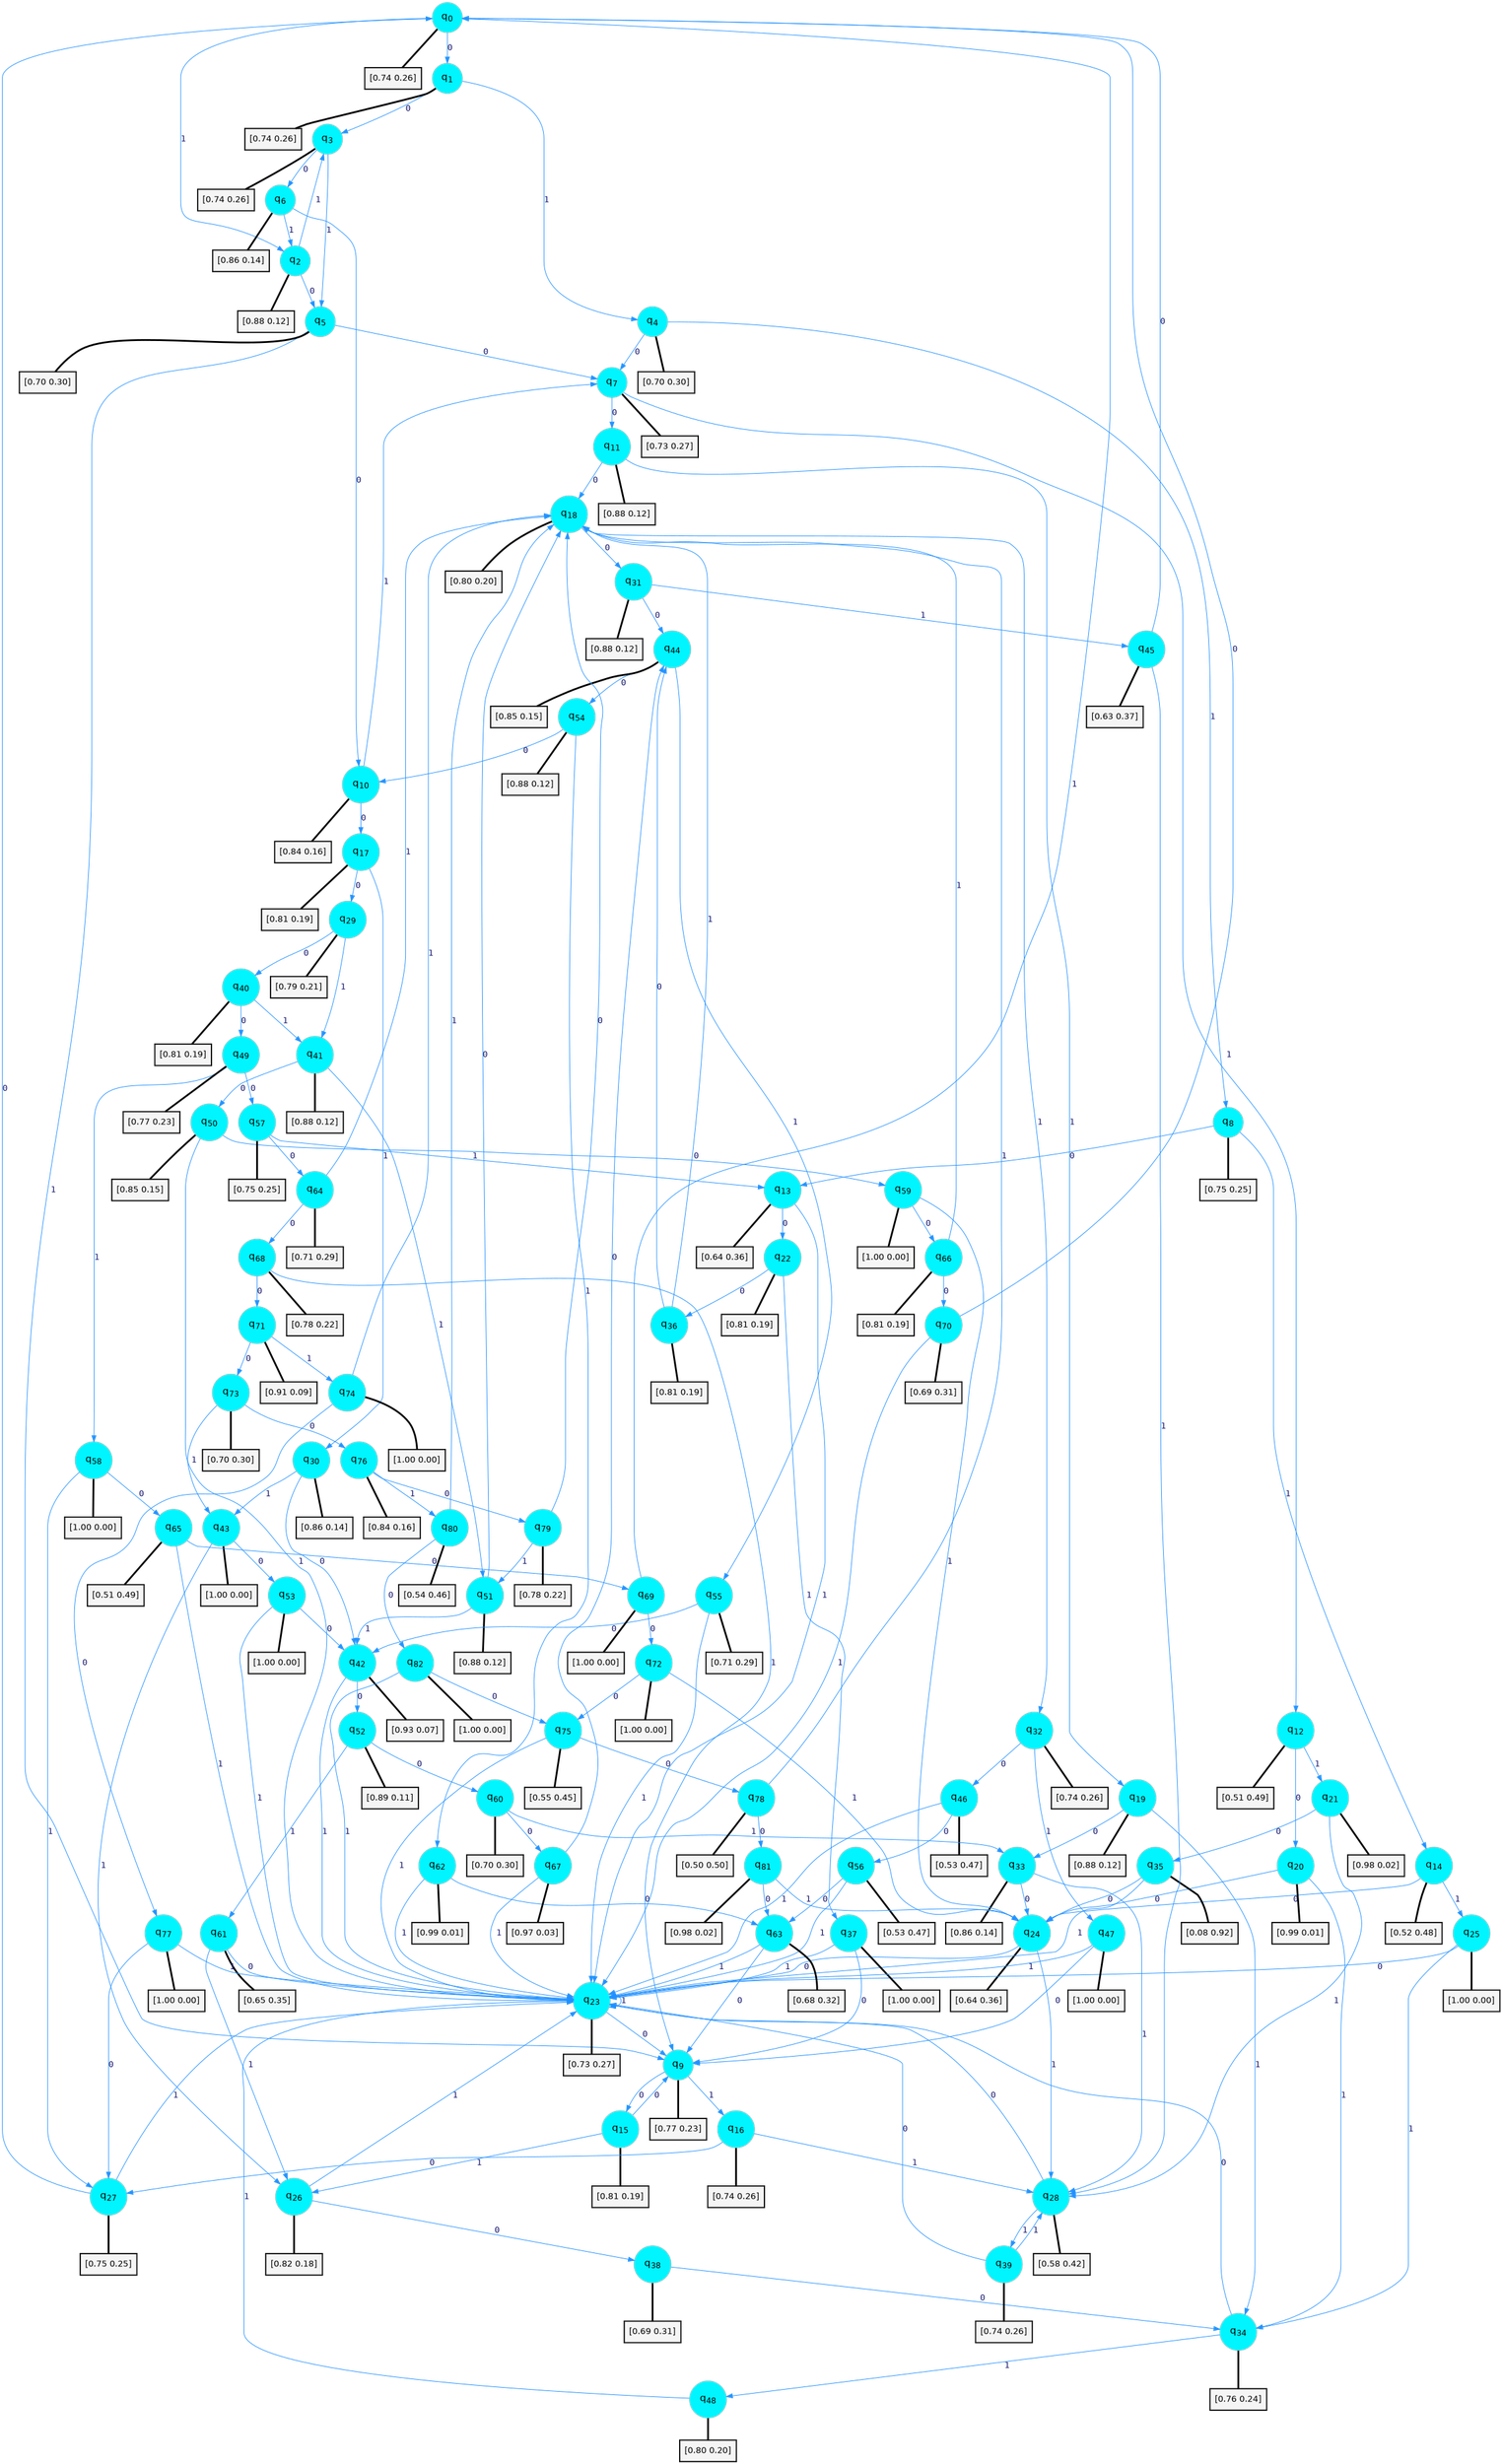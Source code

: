 digraph G {
graph [
bgcolor=transparent, dpi=300, rankdir=TD, size="40,25"];
node [
color=gray, fillcolor=turquoise1, fontcolor=black, fontname=Helvetica, fontsize=16, fontweight=bold, shape=circle, style=filled];
edge [
arrowsize=1, color=dodgerblue1, fontcolor=midnightblue, fontname=courier, fontweight=bold, penwidth=1, style=solid, weight=20];
0[label=<q<SUB>0</SUB>>];
1[label=<q<SUB>1</SUB>>];
2[label=<q<SUB>2</SUB>>];
3[label=<q<SUB>3</SUB>>];
4[label=<q<SUB>4</SUB>>];
5[label=<q<SUB>5</SUB>>];
6[label=<q<SUB>6</SUB>>];
7[label=<q<SUB>7</SUB>>];
8[label=<q<SUB>8</SUB>>];
9[label=<q<SUB>9</SUB>>];
10[label=<q<SUB>10</SUB>>];
11[label=<q<SUB>11</SUB>>];
12[label=<q<SUB>12</SUB>>];
13[label=<q<SUB>13</SUB>>];
14[label=<q<SUB>14</SUB>>];
15[label=<q<SUB>15</SUB>>];
16[label=<q<SUB>16</SUB>>];
17[label=<q<SUB>17</SUB>>];
18[label=<q<SUB>18</SUB>>];
19[label=<q<SUB>19</SUB>>];
20[label=<q<SUB>20</SUB>>];
21[label=<q<SUB>21</SUB>>];
22[label=<q<SUB>22</SUB>>];
23[label=<q<SUB>23</SUB>>];
24[label=<q<SUB>24</SUB>>];
25[label=<q<SUB>25</SUB>>];
26[label=<q<SUB>26</SUB>>];
27[label=<q<SUB>27</SUB>>];
28[label=<q<SUB>28</SUB>>];
29[label=<q<SUB>29</SUB>>];
30[label=<q<SUB>30</SUB>>];
31[label=<q<SUB>31</SUB>>];
32[label=<q<SUB>32</SUB>>];
33[label=<q<SUB>33</SUB>>];
34[label=<q<SUB>34</SUB>>];
35[label=<q<SUB>35</SUB>>];
36[label=<q<SUB>36</SUB>>];
37[label=<q<SUB>37</SUB>>];
38[label=<q<SUB>38</SUB>>];
39[label=<q<SUB>39</SUB>>];
40[label=<q<SUB>40</SUB>>];
41[label=<q<SUB>41</SUB>>];
42[label=<q<SUB>42</SUB>>];
43[label=<q<SUB>43</SUB>>];
44[label=<q<SUB>44</SUB>>];
45[label=<q<SUB>45</SUB>>];
46[label=<q<SUB>46</SUB>>];
47[label=<q<SUB>47</SUB>>];
48[label=<q<SUB>48</SUB>>];
49[label=<q<SUB>49</SUB>>];
50[label=<q<SUB>50</SUB>>];
51[label=<q<SUB>51</SUB>>];
52[label=<q<SUB>52</SUB>>];
53[label=<q<SUB>53</SUB>>];
54[label=<q<SUB>54</SUB>>];
55[label=<q<SUB>55</SUB>>];
56[label=<q<SUB>56</SUB>>];
57[label=<q<SUB>57</SUB>>];
58[label=<q<SUB>58</SUB>>];
59[label=<q<SUB>59</SUB>>];
60[label=<q<SUB>60</SUB>>];
61[label=<q<SUB>61</SUB>>];
62[label=<q<SUB>62</SUB>>];
63[label=<q<SUB>63</SUB>>];
64[label=<q<SUB>64</SUB>>];
65[label=<q<SUB>65</SUB>>];
66[label=<q<SUB>66</SUB>>];
67[label=<q<SUB>67</SUB>>];
68[label=<q<SUB>68</SUB>>];
69[label=<q<SUB>69</SUB>>];
70[label=<q<SUB>70</SUB>>];
71[label=<q<SUB>71</SUB>>];
72[label=<q<SUB>72</SUB>>];
73[label=<q<SUB>73</SUB>>];
74[label=<q<SUB>74</SUB>>];
75[label=<q<SUB>75</SUB>>];
76[label=<q<SUB>76</SUB>>];
77[label=<q<SUB>77</SUB>>];
78[label=<q<SUB>78</SUB>>];
79[label=<q<SUB>79</SUB>>];
80[label=<q<SUB>80</SUB>>];
81[label=<q<SUB>81</SUB>>];
82[label=<q<SUB>82</SUB>>];
83[label="[0.74 0.26]", shape=box,fontcolor=black, fontname=Helvetica, fontsize=14, penwidth=2, fillcolor=whitesmoke,color=black];
84[label="[0.74 0.26]", shape=box,fontcolor=black, fontname=Helvetica, fontsize=14, penwidth=2, fillcolor=whitesmoke,color=black];
85[label="[0.88 0.12]", shape=box,fontcolor=black, fontname=Helvetica, fontsize=14, penwidth=2, fillcolor=whitesmoke,color=black];
86[label="[0.74 0.26]", shape=box,fontcolor=black, fontname=Helvetica, fontsize=14, penwidth=2, fillcolor=whitesmoke,color=black];
87[label="[0.70 0.30]", shape=box,fontcolor=black, fontname=Helvetica, fontsize=14, penwidth=2, fillcolor=whitesmoke,color=black];
88[label="[0.70 0.30]", shape=box,fontcolor=black, fontname=Helvetica, fontsize=14, penwidth=2, fillcolor=whitesmoke,color=black];
89[label="[0.86 0.14]", shape=box,fontcolor=black, fontname=Helvetica, fontsize=14, penwidth=2, fillcolor=whitesmoke,color=black];
90[label="[0.73 0.27]", shape=box,fontcolor=black, fontname=Helvetica, fontsize=14, penwidth=2, fillcolor=whitesmoke,color=black];
91[label="[0.75 0.25]", shape=box,fontcolor=black, fontname=Helvetica, fontsize=14, penwidth=2, fillcolor=whitesmoke,color=black];
92[label="[0.77 0.23]", shape=box,fontcolor=black, fontname=Helvetica, fontsize=14, penwidth=2, fillcolor=whitesmoke,color=black];
93[label="[0.84 0.16]", shape=box,fontcolor=black, fontname=Helvetica, fontsize=14, penwidth=2, fillcolor=whitesmoke,color=black];
94[label="[0.88 0.12]", shape=box,fontcolor=black, fontname=Helvetica, fontsize=14, penwidth=2, fillcolor=whitesmoke,color=black];
95[label="[0.51 0.49]", shape=box,fontcolor=black, fontname=Helvetica, fontsize=14, penwidth=2, fillcolor=whitesmoke,color=black];
96[label="[0.64 0.36]", shape=box,fontcolor=black, fontname=Helvetica, fontsize=14, penwidth=2, fillcolor=whitesmoke,color=black];
97[label="[0.52 0.48]", shape=box,fontcolor=black, fontname=Helvetica, fontsize=14, penwidth=2, fillcolor=whitesmoke,color=black];
98[label="[0.81 0.19]", shape=box,fontcolor=black, fontname=Helvetica, fontsize=14, penwidth=2, fillcolor=whitesmoke,color=black];
99[label="[0.74 0.26]", shape=box,fontcolor=black, fontname=Helvetica, fontsize=14, penwidth=2, fillcolor=whitesmoke,color=black];
100[label="[0.81 0.19]", shape=box,fontcolor=black, fontname=Helvetica, fontsize=14, penwidth=2, fillcolor=whitesmoke,color=black];
101[label="[0.80 0.20]", shape=box,fontcolor=black, fontname=Helvetica, fontsize=14, penwidth=2, fillcolor=whitesmoke,color=black];
102[label="[0.88 0.12]", shape=box,fontcolor=black, fontname=Helvetica, fontsize=14, penwidth=2, fillcolor=whitesmoke,color=black];
103[label="[0.99 0.01]", shape=box,fontcolor=black, fontname=Helvetica, fontsize=14, penwidth=2, fillcolor=whitesmoke,color=black];
104[label="[0.98 0.02]", shape=box,fontcolor=black, fontname=Helvetica, fontsize=14, penwidth=2, fillcolor=whitesmoke,color=black];
105[label="[0.81 0.19]", shape=box,fontcolor=black, fontname=Helvetica, fontsize=14, penwidth=2, fillcolor=whitesmoke,color=black];
106[label="[0.73 0.27]", shape=box,fontcolor=black, fontname=Helvetica, fontsize=14, penwidth=2, fillcolor=whitesmoke,color=black];
107[label="[0.64 0.36]", shape=box,fontcolor=black, fontname=Helvetica, fontsize=14, penwidth=2, fillcolor=whitesmoke,color=black];
108[label="[1.00 0.00]", shape=box,fontcolor=black, fontname=Helvetica, fontsize=14, penwidth=2, fillcolor=whitesmoke,color=black];
109[label="[0.82 0.18]", shape=box,fontcolor=black, fontname=Helvetica, fontsize=14, penwidth=2, fillcolor=whitesmoke,color=black];
110[label="[0.75 0.25]", shape=box,fontcolor=black, fontname=Helvetica, fontsize=14, penwidth=2, fillcolor=whitesmoke,color=black];
111[label="[0.58 0.42]", shape=box,fontcolor=black, fontname=Helvetica, fontsize=14, penwidth=2, fillcolor=whitesmoke,color=black];
112[label="[0.79 0.21]", shape=box,fontcolor=black, fontname=Helvetica, fontsize=14, penwidth=2, fillcolor=whitesmoke,color=black];
113[label="[0.86 0.14]", shape=box,fontcolor=black, fontname=Helvetica, fontsize=14, penwidth=2, fillcolor=whitesmoke,color=black];
114[label="[0.88 0.12]", shape=box,fontcolor=black, fontname=Helvetica, fontsize=14, penwidth=2, fillcolor=whitesmoke,color=black];
115[label="[0.74 0.26]", shape=box,fontcolor=black, fontname=Helvetica, fontsize=14, penwidth=2, fillcolor=whitesmoke,color=black];
116[label="[0.86 0.14]", shape=box,fontcolor=black, fontname=Helvetica, fontsize=14, penwidth=2, fillcolor=whitesmoke,color=black];
117[label="[0.76 0.24]", shape=box,fontcolor=black, fontname=Helvetica, fontsize=14, penwidth=2, fillcolor=whitesmoke,color=black];
118[label="[0.08 0.92]", shape=box,fontcolor=black, fontname=Helvetica, fontsize=14, penwidth=2, fillcolor=whitesmoke,color=black];
119[label="[0.81 0.19]", shape=box,fontcolor=black, fontname=Helvetica, fontsize=14, penwidth=2, fillcolor=whitesmoke,color=black];
120[label="[1.00 0.00]", shape=box,fontcolor=black, fontname=Helvetica, fontsize=14, penwidth=2, fillcolor=whitesmoke,color=black];
121[label="[0.69 0.31]", shape=box,fontcolor=black, fontname=Helvetica, fontsize=14, penwidth=2, fillcolor=whitesmoke,color=black];
122[label="[0.74 0.26]", shape=box,fontcolor=black, fontname=Helvetica, fontsize=14, penwidth=2, fillcolor=whitesmoke,color=black];
123[label="[0.81 0.19]", shape=box,fontcolor=black, fontname=Helvetica, fontsize=14, penwidth=2, fillcolor=whitesmoke,color=black];
124[label="[0.88 0.12]", shape=box,fontcolor=black, fontname=Helvetica, fontsize=14, penwidth=2, fillcolor=whitesmoke,color=black];
125[label="[0.93 0.07]", shape=box,fontcolor=black, fontname=Helvetica, fontsize=14, penwidth=2, fillcolor=whitesmoke,color=black];
126[label="[1.00 0.00]", shape=box,fontcolor=black, fontname=Helvetica, fontsize=14, penwidth=2, fillcolor=whitesmoke,color=black];
127[label="[0.85 0.15]", shape=box,fontcolor=black, fontname=Helvetica, fontsize=14, penwidth=2, fillcolor=whitesmoke,color=black];
128[label="[0.63 0.37]", shape=box,fontcolor=black, fontname=Helvetica, fontsize=14, penwidth=2, fillcolor=whitesmoke,color=black];
129[label="[0.53 0.47]", shape=box,fontcolor=black, fontname=Helvetica, fontsize=14, penwidth=2, fillcolor=whitesmoke,color=black];
130[label="[1.00 0.00]", shape=box,fontcolor=black, fontname=Helvetica, fontsize=14, penwidth=2, fillcolor=whitesmoke,color=black];
131[label="[0.80 0.20]", shape=box,fontcolor=black, fontname=Helvetica, fontsize=14, penwidth=2, fillcolor=whitesmoke,color=black];
132[label="[0.77 0.23]", shape=box,fontcolor=black, fontname=Helvetica, fontsize=14, penwidth=2, fillcolor=whitesmoke,color=black];
133[label="[0.85 0.15]", shape=box,fontcolor=black, fontname=Helvetica, fontsize=14, penwidth=2, fillcolor=whitesmoke,color=black];
134[label="[0.88 0.12]", shape=box,fontcolor=black, fontname=Helvetica, fontsize=14, penwidth=2, fillcolor=whitesmoke,color=black];
135[label="[0.89 0.11]", shape=box,fontcolor=black, fontname=Helvetica, fontsize=14, penwidth=2, fillcolor=whitesmoke,color=black];
136[label="[1.00 0.00]", shape=box,fontcolor=black, fontname=Helvetica, fontsize=14, penwidth=2, fillcolor=whitesmoke,color=black];
137[label="[0.88 0.12]", shape=box,fontcolor=black, fontname=Helvetica, fontsize=14, penwidth=2, fillcolor=whitesmoke,color=black];
138[label="[0.71 0.29]", shape=box,fontcolor=black, fontname=Helvetica, fontsize=14, penwidth=2, fillcolor=whitesmoke,color=black];
139[label="[0.53 0.47]", shape=box,fontcolor=black, fontname=Helvetica, fontsize=14, penwidth=2, fillcolor=whitesmoke,color=black];
140[label="[0.75 0.25]", shape=box,fontcolor=black, fontname=Helvetica, fontsize=14, penwidth=2, fillcolor=whitesmoke,color=black];
141[label="[1.00 0.00]", shape=box,fontcolor=black, fontname=Helvetica, fontsize=14, penwidth=2, fillcolor=whitesmoke,color=black];
142[label="[1.00 0.00]", shape=box,fontcolor=black, fontname=Helvetica, fontsize=14, penwidth=2, fillcolor=whitesmoke,color=black];
143[label="[0.70 0.30]", shape=box,fontcolor=black, fontname=Helvetica, fontsize=14, penwidth=2, fillcolor=whitesmoke,color=black];
144[label="[0.65 0.35]", shape=box,fontcolor=black, fontname=Helvetica, fontsize=14, penwidth=2, fillcolor=whitesmoke,color=black];
145[label="[0.99 0.01]", shape=box,fontcolor=black, fontname=Helvetica, fontsize=14, penwidth=2, fillcolor=whitesmoke,color=black];
146[label="[0.68 0.32]", shape=box,fontcolor=black, fontname=Helvetica, fontsize=14, penwidth=2, fillcolor=whitesmoke,color=black];
147[label="[0.71 0.29]", shape=box,fontcolor=black, fontname=Helvetica, fontsize=14, penwidth=2, fillcolor=whitesmoke,color=black];
148[label="[0.51 0.49]", shape=box,fontcolor=black, fontname=Helvetica, fontsize=14, penwidth=2, fillcolor=whitesmoke,color=black];
149[label="[0.81 0.19]", shape=box,fontcolor=black, fontname=Helvetica, fontsize=14, penwidth=2, fillcolor=whitesmoke,color=black];
150[label="[0.97 0.03]", shape=box,fontcolor=black, fontname=Helvetica, fontsize=14, penwidth=2, fillcolor=whitesmoke,color=black];
151[label="[0.78 0.22]", shape=box,fontcolor=black, fontname=Helvetica, fontsize=14, penwidth=2, fillcolor=whitesmoke,color=black];
152[label="[1.00 0.00]", shape=box,fontcolor=black, fontname=Helvetica, fontsize=14, penwidth=2, fillcolor=whitesmoke,color=black];
153[label="[0.69 0.31]", shape=box,fontcolor=black, fontname=Helvetica, fontsize=14, penwidth=2, fillcolor=whitesmoke,color=black];
154[label="[0.91 0.09]", shape=box,fontcolor=black, fontname=Helvetica, fontsize=14, penwidth=2, fillcolor=whitesmoke,color=black];
155[label="[1.00 0.00]", shape=box,fontcolor=black, fontname=Helvetica, fontsize=14, penwidth=2, fillcolor=whitesmoke,color=black];
156[label="[0.70 0.30]", shape=box,fontcolor=black, fontname=Helvetica, fontsize=14, penwidth=2, fillcolor=whitesmoke,color=black];
157[label="[1.00 0.00]", shape=box,fontcolor=black, fontname=Helvetica, fontsize=14, penwidth=2, fillcolor=whitesmoke,color=black];
158[label="[0.55 0.45]", shape=box,fontcolor=black, fontname=Helvetica, fontsize=14, penwidth=2, fillcolor=whitesmoke,color=black];
159[label="[0.84 0.16]", shape=box,fontcolor=black, fontname=Helvetica, fontsize=14, penwidth=2, fillcolor=whitesmoke,color=black];
160[label="[1.00 0.00]", shape=box,fontcolor=black, fontname=Helvetica, fontsize=14, penwidth=2, fillcolor=whitesmoke,color=black];
161[label="[0.50 0.50]", shape=box,fontcolor=black, fontname=Helvetica, fontsize=14, penwidth=2, fillcolor=whitesmoke,color=black];
162[label="[0.78 0.22]", shape=box,fontcolor=black, fontname=Helvetica, fontsize=14, penwidth=2, fillcolor=whitesmoke,color=black];
163[label="[0.54 0.46]", shape=box,fontcolor=black, fontname=Helvetica, fontsize=14, penwidth=2, fillcolor=whitesmoke,color=black];
164[label="[0.98 0.02]", shape=box,fontcolor=black, fontname=Helvetica, fontsize=14, penwidth=2, fillcolor=whitesmoke,color=black];
165[label="[1.00 0.00]", shape=box,fontcolor=black, fontname=Helvetica, fontsize=14, penwidth=2, fillcolor=whitesmoke,color=black];
0->1 [label=0];
0->2 [label=1];
0->83 [arrowhead=none, penwidth=3,color=black];
1->3 [label=0];
1->4 [label=1];
1->84 [arrowhead=none, penwidth=3,color=black];
2->5 [label=0];
2->3 [label=1];
2->85 [arrowhead=none, penwidth=3,color=black];
3->6 [label=0];
3->5 [label=1];
3->86 [arrowhead=none, penwidth=3,color=black];
4->7 [label=0];
4->8 [label=1];
4->87 [arrowhead=none, penwidth=3,color=black];
5->7 [label=0];
5->9 [label=1];
5->88 [arrowhead=none, penwidth=3,color=black];
6->10 [label=0];
6->2 [label=1];
6->89 [arrowhead=none, penwidth=3,color=black];
7->11 [label=0];
7->12 [label=1];
7->90 [arrowhead=none, penwidth=3,color=black];
8->13 [label=0];
8->14 [label=1];
8->91 [arrowhead=none, penwidth=3,color=black];
9->15 [label=0];
9->16 [label=1];
9->92 [arrowhead=none, penwidth=3,color=black];
10->17 [label=0];
10->7 [label=1];
10->93 [arrowhead=none, penwidth=3,color=black];
11->18 [label=0];
11->19 [label=1];
11->94 [arrowhead=none, penwidth=3,color=black];
12->20 [label=0];
12->21 [label=1];
12->95 [arrowhead=none, penwidth=3,color=black];
13->22 [label=0];
13->23 [label=1];
13->96 [arrowhead=none, penwidth=3,color=black];
14->24 [label=0];
14->25 [label=1];
14->97 [arrowhead=none, penwidth=3,color=black];
15->9 [label=0];
15->26 [label=1];
15->98 [arrowhead=none, penwidth=3,color=black];
16->27 [label=0];
16->28 [label=1];
16->99 [arrowhead=none, penwidth=3,color=black];
17->29 [label=0];
17->30 [label=1];
17->100 [arrowhead=none, penwidth=3,color=black];
18->31 [label=0];
18->32 [label=1];
18->101 [arrowhead=none, penwidth=3,color=black];
19->33 [label=0];
19->34 [label=1];
19->102 [arrowhead=none, penwidth=3,color=black];
20->24 [label=0];
20->34 [label=1];
20->103 [arrowhead=none, penwidth=3,color=black];
21->35 [label=0];
21->28 [label=1];
21->104 [arrowhead=none, penwidth=3,color=black];
22->36 [label=0];
22->37 [label=1];
22->105 [arrowhead=none, penwidth=3,color=black];
23->9 [label=0];
23->23 [label=1];
23->106 [arrowhead=none, penwidth=3,color=black];
24->23 [label=0];
24->28 [label=1];
24->107 [arrowhead=none, penwidth=3,color=black];
25->23 [label=0];
25->34 [label=1];
25->108 [arrowhead=none, penwidth=3,color=black];
26->38 [label=0];
26->23 [label=1];
26->109 [arrowhead=none, penwidth=3,color=black];
27->0 [label=0];
27->23 [label=1];
27->110 [arrowhead=none, penwidth=3,color=black];
28->23 [label=0];
28->39 [label=1];
28->111 [arrowhead=none, penwidth=3,color=black];
29->40 [label=0];
29->41 [label=1];
29->112 [arrowhead=none, penwidth=3,color=black];
30->42 [label=0];
30->43 [label=1];
30->113 [arrowhead=none, penwidth=3,color=black];
31->44 [label=0];
31->45 [label=1];
31->114 [arrowhead=none, penwidth=3,color=black];
32->46 [label=0];
32->47 [label=1];
32->115 [arrowhead=none, penwidth=3,color=black];
33->24 [label=0];
33->28 [label=1];
33->116 [arrowhead=none, penwidth=3,color=black];
34->23 [label=0];
34->48 [label=1];
34->117 [arrowhead=none, penwidth=3,color=black];
35->24 [label=0];
35->23 [label=1];
35->118 [arrowhead=none, penwidth=3,color=black];
36->44 [label=0];
36->18 [label=1];
36->119 [arrowhead=none, penwidth=3,color=black];
37->9 [label=0];
37->23 [label=1];
37->120 [arrowhead=none, penwidth=3,color=black];
38->34 [label=0];
38->121 [arrowhead=none, penwidth=3,color=black];
39->23 [label=0];
39->28 [label=1];
39->122 [arrowhead=none, penwidth=3,color=black];
40->49 [label=0];
40->41 [label=1];
40->123 [arrowhead=none, penwidth=3,color=black];
41->50 [label=0];
41->51 [label=1];
41->124 [arrowhead=none, penwidth=3,color=black];
42->52 [label=0];
42->23 [label=1];
42->125 [arrowhead=none, penwidth=3,color=black];
43->53 [label=0];
43->26 [label=1];
43->126 [arrowhead=none, penwidth=3,color=black];
44->54 [label=0];
44->55 [label=1];
44->127 [arrowhead=none, penwidth=3,color=black];
45->0 [label=0];
45->28 [label=1];
45->128 [arrowhead=none, penwidth=3,color=black];
46->56 [label=0];
46->23 [label=1];
46->129 [arrowhead=none, penwidth=3,color=black];
47->9 [label=0];
47->23 [label=1];
47->130 [arrowhead=none, penwidth=3,color=black];
48->23 [label=1];
48->131 [arrowhead=none, penwidth=3,color=black];
49->57 [label=0];
49->58 [label=1];
49->132 [arrowhead=none, penwidth=3,color=black];
50->59 [label=0];
50->23 [label=1];
50->133 [arrowhead=none, penwidth=3,color=black];
51->18 [label=0];
51->42 [label=1];
51->134 [arrowhead=none, penwidth=3,color=black];
52->60 [label=0];
52->61 [label=1];
52->135 [arrowhead=none, penwidth=3,color=black];
53->42 [label=0];
53->23 [label=1];
53->136 [arrowhead=none, penwidth=3,color=black];
54->10 [label=0];
54->62 [label=1];
54->137 [arrowhead=none, penwidth=3,color=black];
55->42 [label=0];
55->23 [label=1];
55->138 [arrowhead=none, penwidth=3,color=black];
56->63 [label=0];
56->23 [label=1];
56->139 [arrowhead=none, penwidth=3,color=black];
57->64 [label=0];
57->13 [label=1];
57->140 [arrowhead=none, penwidth=3,color=black];
58->65 [label=0];
58->27 [label=1];
58->141 [arrowhead=none, penwidth=3,color=black];
59->66 [label=0];
59->24 [label=1];
59->142 [arrowhead=none, penwidth=3,color=black];
60->67 [label=0];
60->33 [label=1];
60->143 [arrowhead=none, penwidth=3,color=black];
61->23 [label=0];
61->26 [label=1];
61->144 [arrowhead=none, penwidth=3,color=black];
62->63 [label=0];
62->23 [label=1];
62->145 [arrowhead=none, penwidth=3,color=black];
63->9 [label=0];
63->23 [label=1];
63->146 [arrowhead=none, penwidth=3,color=black];
64->68 [label=0];
64->18 [label=1];
64->147 [arrowhead=none, penwidth=3,color=black];
65->69 [label=0];
65->23 [label=1];
65->148 [arrowhead=none, penwidth=3,color=black];
66->70 [label=0];
66->18 [label=1];
66->149 [arrowhead=none, penwidth=3,color=black];
67->44 [label=0];
67->23 [label=1];
67->150 [arrowhead=none, penwidth=3,color=black];
68->71 [label=0];
68->9 [label=1];
68->151 [arrowhead=none, penwidth=3,color=black];
69->72 [label=0];
69->0 [label=1];
69->152 [arrowhead=none, penwidth=3,color=black];
70->0 [label=0];
70->23 [label=1];
70->153 [arrowhead=none, penwidth=3,color=black];
71->73 [label=0];
71->74 [label=1];
71->154 [arrowhead=none, penwidth=3,color=black];
72->75 [label=0];
72->24 [label=1];
72->155 [arrowhead=none, penwidth=3,color=black];
73->76 [label=0];
73->43 [label=1];
73->156 [arrowhead=none, penwidth=3,color=black];
74->77 [label=0];
74->18 [label=1];
74->157 [arrowhead=none, penwidth=3,color=black];
75->78 [label=0];
75->23 [label=1];
75->158 [arrowhead=none, penwidth=3,color=black];
76->79 [label=0];
76->80 [label=1];
76->159 [arrowhead=none, penwidth=3,color=black];
77->27 [label=0];
77->23 [label=1];
77->160 [arrowhead=none, penwidth=3,color=black];
78->81 [label=0];
78->18 [label=1];
78->161 [arrowhead=none, penwidth=3,color=black];
79->18 [label=0];
79->51 [label=1];
79->162 [arrowhead=none, penwidth=3,color=black];
80->82 [label=0];
80->18 [label=1];
80->163 [arrowhead=none, penwidth=3,color=black];
81->63 [label=0];
81->24 [label=1];
81->164 [arrowhead=none, penwidth=3,color=black];
82->75 [label=0];
82->23 [label=1];
82->165 [arrowhead=none, penwidth=3,color=black];
}
